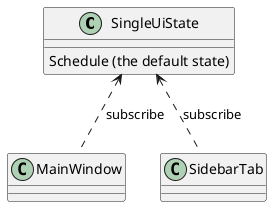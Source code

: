 @startuml


class SingleUiState
class MainWindow
class SidebarTab

SingleUiState <.. MainWindow : subscribe
SingleUiState <.. SidebarTab : subscribe

class SingleUiState {
Schedule (the default state)
}



@enduml
